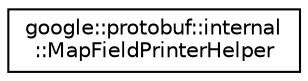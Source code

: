 digraph "类继承关系图"
{
 // LATEX_PDF_SIZE
  edge [fontname="Helvetica",fontsize="10",labelfontname="Helvetica",labelfontsize="10"];
  node [fontname="Helvetica",fontsize="10",shape=record];
  rankdir="LR";
  Node0 [label="google::protobuf::internal\l::MapFieldPrinterHelper",height=0.2,width=0.4,color="black", fillcolor="white", style="filled",URL="$classgoogle_1_1protobuf_1_1internal_1_1MapFieldPrinterHelper.html",tooltip=" "];
}

